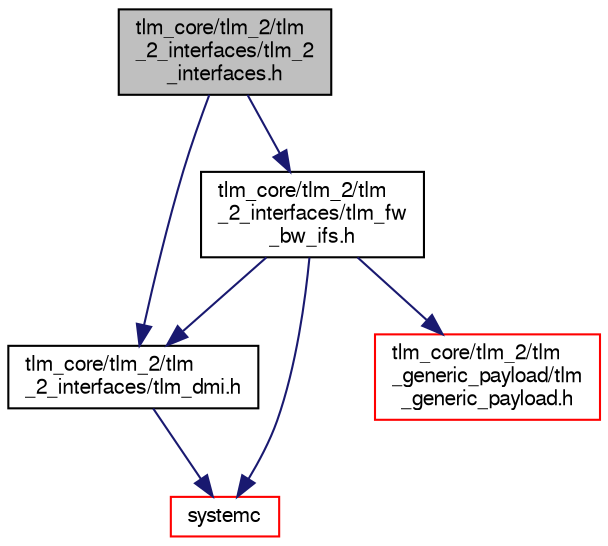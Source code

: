 digraph "tlm_core/tlm_2/tlm_2_interfaces/tlm_2_interfaces.h"
{
  edge [fontname="FreeSans",fontsize="10",labelfontname="FreeSans",labelfontsize="10"];
  node [fontname="FreeSans",fontsize="10",shape=record];
  Node0 [label="tlm_core/tlm_2/tlm\l_2_interfaces/tlm_2\l_interfaces.h",height=0.2,width=0.4,color="black", fillcolor="grey75", style="filled", fontcolor="black"];
  Node0 -> Node1 [color="midnightblue",fontsize="10",style="solid",fontname="FreeSans"];
  Node1 [label="tlm_core/tlm_2/tlm\l_2_interfaces/tlm_dmi.h",height=0.2,width=0.4,color="black", fillcolor="white", style="filled",URL="$a00743.html"];
  Node1 -> Node2 [color="midnightblue",fontsize="10",style="solid",fontname="FreeSans"];
  Node2 [label="systemc",height=0.2,width=0.4,color="red", fillcolor="white", style="filled",URL="/mnt/c/Users/fangk/Documents/hdl-playground/lib/systemc-2.3.3/objdir/docs/sysc/doxygen/systemc.tag$a00401.html"];
  Node0 -> Node90 [color="midnightblue",fontsize="10",style="solid",fontname="FreeSans"];
  Node90 [label="tlm_core/tlm_2/tlm\l_2_interfaces/tlm_fw\l_bw_ifs.h",height=0.2,width=0.4,color="black", fillcolor="white", style="filled",URL="$a00746.html"];
  Node90 -> Node2 [color="midnightblue",fontsize="10",style="solid",fontname="FreeSans"];
  Node90 -> Node91 [color="midnightblue",fontsize="10",style="solid",fontname="FreeSans"];
  Node91 [label="tlm_core/tlm_2/tlm\l_generic_payload/tlm\l_generic_payload.h",height=0.2,width=0.4,color="red", fillcolor="white", style="filled",URL="$a00755.html"];
  Node90 -> Node1 [color="midnightblue",fontsize="10",style="solid",fontname="FreeSans"];
}
